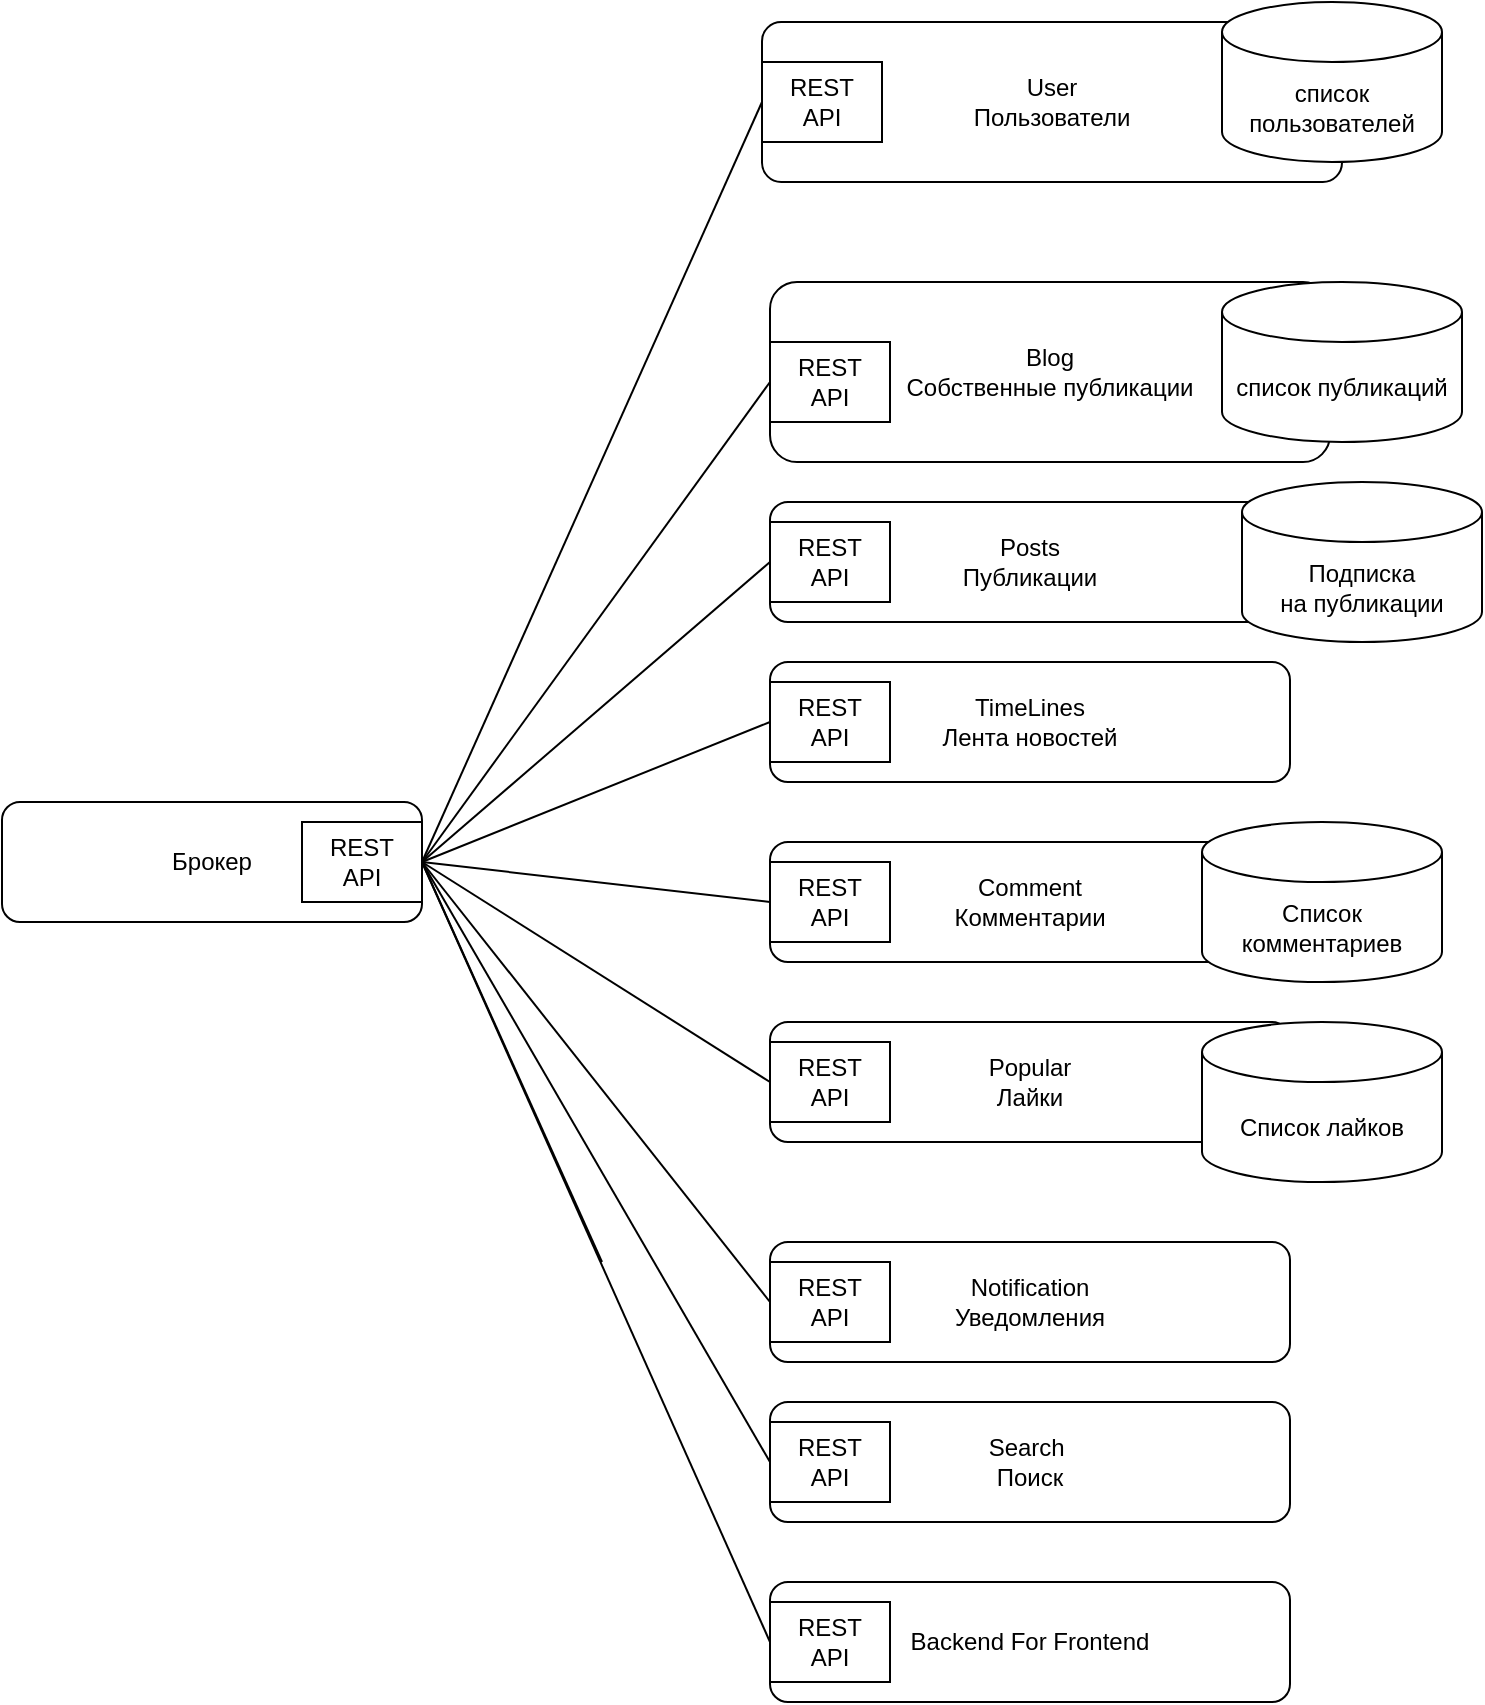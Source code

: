 <mxfile version="20.5.3" type="device"><diagram id="zwI1V7syFGpVoRxScN1c" name="Страница 1"><mxGraphModel dx="1507" dy="1005" grid="1" gridSize="10" guides="1" tooltips="1" connect="1" arrows="1" fold="1" page="1" pageScale="1" pageWidth="827" pageHeight="1169" math="0" shadow="0"><root><mxCell id="0"/><mxCell id="1" parent="0"/><mxCell id="f8t0mnrayC1UuVbcEamQ-3" value="User&lt;br&gt;Пользователи" style="rounded=1;whiteSpace=wrap;html=1;arcSize=12;" parent="1" vertex="1"><mxGeometry x="410" y="70" width="290" height="80" as="geometry"/></mxCell><mxCell id="RjzydIUDJr7nyVc0dnHz-1" value="список пользователей" style="shape=cylinder3;whiteSpace=wrap;html=1;boundedLbl=1;backgroundOutline=1;size=15;" vertex="1" parent="1"><mxGeometry x="640" y="60" width="110" height="80" as="geometry"/></mxCell><mxCell id="RjzydIUDJr7nyVc0dnHz-2" value="Blog&lt;br&gt;Собственные публикации" style="rounded=1;whiteSpace=wrap;html=1;" vertex="1" parent="1"><mxGeometry x="414" y="200" width="280" height="90" as="geometry"/></mxCell><mxCell id="RjzydIUDJr7nyVc0dnHz-3" value="список публикаций" style="shape=cylinder3;whiteSpace=wrap;html=1;boundedLbl=1;backgroundOutline=1;size=15;" vertex="1" parent="1"><mxGeometry x="640" y="200" width="120" height="80" as="geometry"/></mxCell><mxCell id="RjzydIUDJr7nyVc0dnHz-4" value="Posts&lt;br&gt;Публикации" style="rounded=1;whiteSpace=wrap;html=1;" vertex="1" parent="1"><mxGeometry x="414" y="310" width="260" height="60" as="geometry"/></mxCell><mxCell id="RjzydIUDJr7nyVc0dnHz-5" value="Брокер" style="rounded=1;whiteSpace=wrap;html=1;" vertex="1" parent="1"><mxGeometry x="30" y="460" width="210" height="60" as="geometry"/></mxCell><mxCell id="RjzydIUDJr7nyVc0dnHz-6" value="REST&lt;br&gt;API" style="rounded=0;whiteSpace=wrap;html=1;" vertex="1" parent="1"><mxGeometry x="180" y="470" width="60" height="40" as="geometry"/></mxCell><mxCell id="RjzydIUDJr7nyVc0dnHz-7" value="REST&lt;br&gt;API" style="rounded=0;whiteSpace=wrap;html=1;" vertex="1" parent="1"><mxGeometry x="414" y="230" width="60" height="40" as="geometry"/></mxCell><mxCell id="RjzydIUDJr7nyVc0dnHz-8" value="REST&lt;br&gt;API" style="rounded=0;whiteSpace=wrap;html=1;" vertex="1" parent="1"><mxGeometry x="410" y="90" width="60" height="40" as="geometry"/></mxCell><mxCell id="RjzydIUDJr7nyVc0dnHz-10" value="TimeLines&lt;br&gt;Лента новостей" style="rounded=1;whiteSpace=wrap;html=1;" vertex="1" parent="1"><mxGeometry x="414" y="390" width="260" height="60" as="geometry"/></mxCell><mxCell id="RjzydIUDJr7nyVc0dnHz-11" value="Comment&lt;br&gt;Комментарии" style="rounded=1;whiteSpace=wrap;html=1;" vertex="1" parent="1"><mxGeometry x="414" y="480" width="260" height="60" as="geometry"/></mxCell><mxCell id="RjzydIUDJr7nyVc0dnHz-12" value="Popular&lt;br&gt;Лайки" style="rounded=1;whiteSpace=wrap;html=1;" vertex="1" parent="1"><mxGeometry x="414" y="570" width="260" height="60" as="geometry"/></mxCell><mxCell id="RjzydIUDJr7nyVc0dnHz-13" value="REST&lt;br&gt;API" style="rounded=0;whiteSpace=wrap;html=1;" vertex="1" parent="1"><mxGeometry x="414" y="320" width="60" height="40" as="geometry"/></mxCell><mxCell id="RjzydIUDJr7nyVc0dnHz-14" value="REST&lt;br&gt;API" style="rounded=0;whiteSpace=wrap;html=1;" vertex="1" parent="1"><mxGeometry x="414" y="400" width="60" height="40" as="geometry"/></mxCell><mxCell id="RjzydIUDJr7nyVc0dnHz-17" value="" style="endArrow=none;html=1;rounded=0;exitX=1;exitY=0.5;exitDx=0;exitDy=0;entryX=0;entryY=0.5;entryDx=0;entryDy=0;" edge="1" parent="1" source="RjzydIUDJr7nyVc0dnHz-6" target="RjzydIUDJr7nyVc0dnHz-8"><mxGeometry width="50" height="50" relative="1" as="geometry"><mxPoint x="270" y="340" as="sourcePoint"/><mxPoint x="320" y="290" as="targetPoint"/></mxGeometry></mxCell><mxCell id="RjzydIUDJr7nyVc0dnHz-18" value="" style="endArrow=none;html=1;rounded=0;entryX=0;entryY=0.5;entryDx=0;entryDy=0;" edge="1" parent="1" target="RjzydIUDJr7nyVc0dnHz-7"><mxGeometry width="50" height="50" relative="1" as="geometry"><mxPoint x="240" y="490" as="sourcePoint"/><mxPoint x="360" y="290" as="targetPoint"/></mxGeometry></mxCell><mxCell id="RjzydIUDJr7nyVc0dnHz-19" value="" style="endArrow=none;html=1;rounded=0;exitX=1;exitY=0.5;exitDx=0;exitDy=0;entryX=0;entryY=0.5;entryDx=0;entryDy=0;" edge="1" parent="1" source="RjzydIUDJr7nyVc0dnHz-6" target="RjzydIUDJr7nyVc0dnHz-13"><mxGeometry width="50" height="50" relative="1" as="geometry"><mxPoint x="320" y="350" as="sourcePoint"/><mxPoint x="370" y="300" as="targetPoint"/></mxGeometry></mxCell><mxCell id="RjzydIUDJr7nyVc0dnHz-20" value="" style="endArrow=none;html=1;rounded=0;exitX=1;exitY=0.5;exitDx=0;exitDy=0;entryX=0;entryY=0.5;entryDx=0;entryDy=0;" edge="1" parent="1" source="RjzydIUDJr7nyVc0dnHz-6" target="RjzydIUDJr7nyVc0dnHz-14"><mxGeometry width="50" height="50" relative="1" as="geometry"><mxPoint x="330" y="360" as="sourcePoint"/><mxPoint x="380" y="310" as="targetPoint"/></mxGeometry></mxCell><mxCell id="RjzydIUDJr7nyVc0dnHz-21" value="" style="endArrow=none;html=1;rounded=0;exitX=1;exitY=0.5;exitDx=0;exitDy=0;entryX=0;entryY=0.5;entryDx=0;entryDy=0;" edge="1" parent="1" source="RjzydIUDJr7nyVc0dnHz-6" target="RjzydIUDJr7nyVc0dnHz-23"><mxGeometry width="50" height="50" relative="1" as="geometry"><mxPoint x="260" y="290" as="sourcePoint"/><mxPoint x="410" y="510" as="targetPoint"/></mxGeometry></mxCell><mxCell id="RjzydIUDJr7nyVc0dnHz-22" value="Список комментариев" style="shape=cylinder3;whiteSpace=wrap;html=1;boundedLbl=1;backgroundOutline=1;size=15;" vertex="1" parent="1"><mxGeometry x="630" y="470" width="120" height="80" as="geometry"/></mxCell><mxCell id="RjzydIUDJr7nyVc0dnHz-23" value="REST&lt;br&gt;API" style="rounded=0;whiteSpace=wrap;html=1;" vertex="1" parent="1"><mxGeometry x="414" y="490" width="60" height="40" as="geometry"/></mxCell><mxCell id="RjzydIUDJr7nyVc0dnHz-24" value="Список лайков" style="shape=cylinder3;whiteSpace=wrap;html=1;boundedLbl=1;backgroundOutline=1;size=15;" vertex="1" parent="1"><mxGeometry x="630" y="570" width="120" height="80" as="geometry"/></mxCell><mxCell id="RjzydIUDJr7nyVc0dnHz-25" value="REST&lt;br&gt;API" style="rounded=0;whiteSpace=wrap;html=1;" vertex="1" parent="1"><mxGeometry x="414" y="580" width="60" height="40" as="geometry"/></mxCell><mxCell id="RjzydIUDJr7nyVc0dnHz-26" value="Подписка&lt;br&gt;на публикации" style="shape=cylinder3;whiteSpace=wrap;html=1;boundedLbl=1;backgroundOutline=1;size=15;" vertex="1" parent="1"><mxGeometry x="650" y="300" width="120" height="80" as="geometry"/></mxCell><mxCell id="RjzydIUDJr7nyVc0dnHz-27" value="Notification&lt;br&gt;Уведомления" style="rounded=1;whiteSpace=wrap;html=1;" vertex="1" parent="1"><mxGeometry x="414" y="680" width="260" height="60" as="geometry"/></mxCell><mxCell id="RjzydIUDJr7nyVc0dnHz-29" value="REST&lt;br&gt;API" style="rounded=0;whiteSpace=wrap;html=1;" vertex="1" parent="1"><mxGeometry x="414" y="690" width="60" height="40" as="geometry"/></mxCell><mxCell id="RjzydIUDJr7nyVc0dnHz-30" value="Search&amp;nbsp;&lt;br&gt;Поиск" style="rounded=1;whiteSpace=wrap;html=1;" vertex="1" parent="1"><mxGeometry x="414" y="760" width="260" height="60" as="geometry"/></mxCell><mxCell id="RjzydIUDJr7nyVc0dnHz-31" value="REST&lt;br&gt;API" style="rounded=0;whiteSpace=wrap;html=1;" vertex="1" parent="1"><mxGeometry x="414" y="770" width="60" height="40" as="geometry"/></mxCell><mxCell id="RjzydIUDJr7nyVc0dnHz-32" value="Backend For Frontend" style="rounded=1;whiteSpace=wrap;html=1;" vertex="1" parent="1"><mxGeometry x="414" y="850" width="260" height="60" as="geometry"/></mxCell><mxCell id="RjzydIUDJr7nyVc0dnHz-33" value="REST&lt;br&gt;API" style="rounded=0;whiteSpace=wrap;html=1;" vertex="1" parent="1"><mxGeometry x="414" y="860" width="60" height="40" as="geometry"/></mxCell><mxCell id="RjzydIUDJr7nyVc0dnHz-34" value="" style="endArrow=none;html=1;rounded=0;entryX=0;entryY=0.5;entryDx=0;entryDy=0;exitX=1;exitY=0.5;exitDx=0;exitDy=0;" edge="1" parent="1" source="RjzydIUDJr7nyVc0dnHz-6" target="RjzydIUDJr7nyVc0dnHz-25"><mxGeometry width="50" height="50" relative="1" as="geometry"><mxPoint x="390" y="480" as="sourcePoint"/><mxPoint x="440" y="430" as="targetPoint"/></mxGeometry></mxCell><mxCell id="RjzydIUDJr7nyVc0dnHz-35" value="" style="endArrow=none;html=1;rounded=0;entryX=0;entryY=0.5;entryDx=0;entryDy=0;" edge="1" parent="1" target="RjzydIUDJr7nyVc0dnHz-33"><mxGeometry width="50" height="50" relative="1" as="geometry"><mxPoint x="240" y="490" as="sourcePoint"/><mxPoint x="310" y="850" as="targetPoint"/></mxGeometry></mxCell><mxCell id="RjzydIUDJr7nyVc0dnHz-36" value="" style="endArrow=none;html=1;rounded=0;entryX=0;entryY=0.5;entryDx=0;entryDy=0;" edge="1" parent="1" target="RjzydIUDJr7nyVc0dnHz-31"><mxGeometry width="50" height="50" relative="1" as="geometry"><mxPoint x="240" y="490" as="sourcePoint"/><mxPoint x="310" y="740" as="targetPoint"/></mxGeometry></mxCell><mxCell id="RjzydIUDJr7nyVc0dnHz-37" value="" style="endArrow=none;html=1;rounded=0;exitX=1;exitY=0.5;exitDx=0;exitDy=0;" edge="1" parent="1" source="RjzydIUDJr7nyVc0dnHz-6"><mxGeometry width="50" height="50" relative="1" as="geometry"><mxPoint x="250" y="610" as="sourcePoint"/><mxPoint x="330" y="690" as="targetPoint"/></mxGeometry></mxCell><mxCell id="RjzydIUDJr7nyVc0dnHz-38" value="" style="endArrow=none;html=1;rounded=0;exitX=1;exitY=0.5;exitDx=0;exitDy=0;entryX=0;entryY=0.5;entryDx=0;entryDy=0;" edge="1" parent="1" source="RjzydIUDJr7nyVc0dnHz-6" target="RjzydIUDJr7nyVc0dnHz-29"><mxGeometry width="50" height="50" relative="1" as="geometry"><mxPoint x="250" y="540" as="sourcePoint"/><mxPoint x="330" y="620" as="targetPoint"/></mxGeometry></mxCell></root></mxGraphModel></diagram></mxfile>